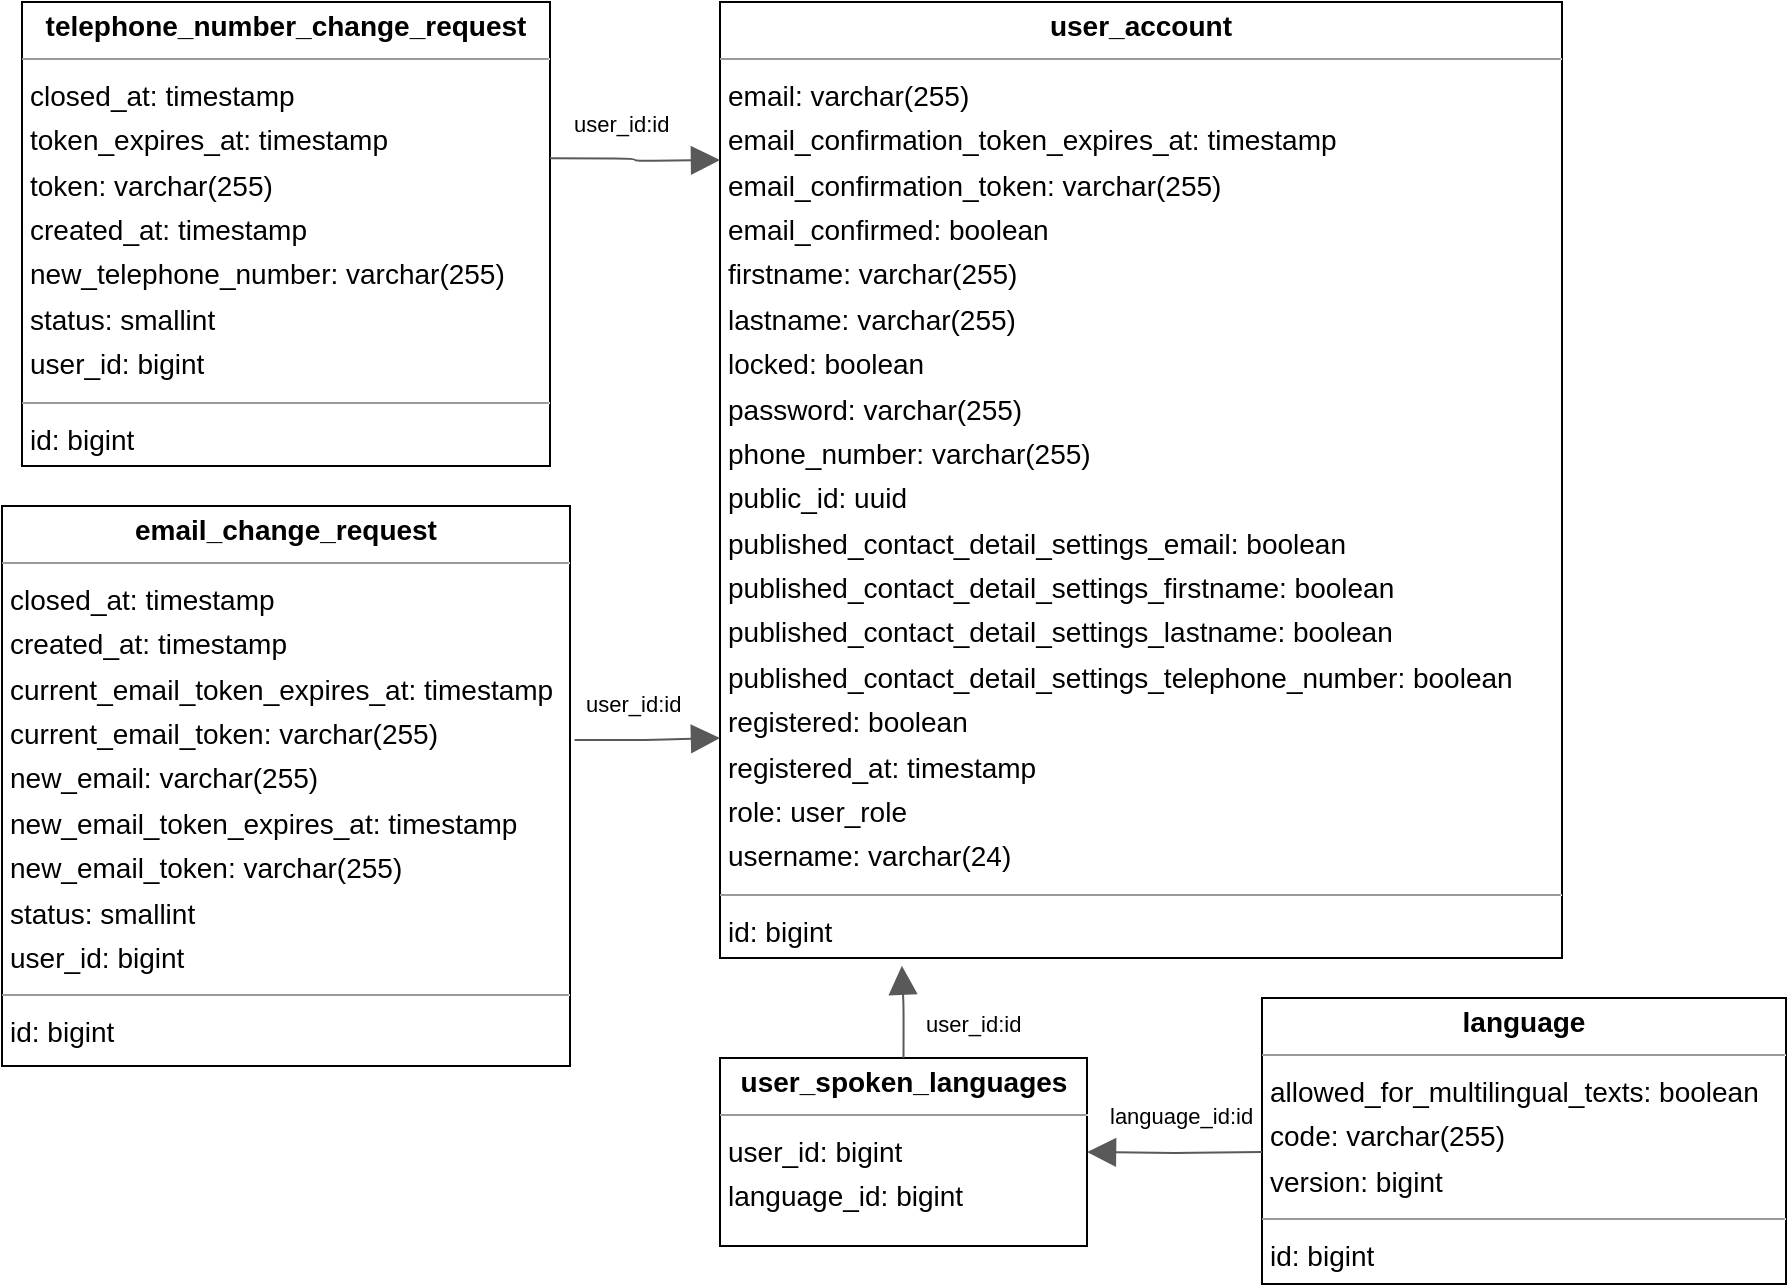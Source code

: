 <mxfile version="20.7.4" type="device"><diagram id="5hz9Lxqludnz5UyM-IUB" name="Page-1"><mxGraphModel dx="2052" dy="1356" grid="1" gridSize="10" guides="1" tooltips="1" connect="1" arrows="1" fold="1" page="0" pageScale="1" pageWidth="1169" pageHeight="827" background="none" math="0" shadow="0"><root><mxCell id="0"/><mxCell id="1" parent="0"/><mxCell id="node3" value="&lt;p style=&quot;margin:0px;margin-top:4px;text-align:center;&quot;&gt;&lt;b&gt;email_change_request&lt;/b&gt;&lt;/p&gt;&lt;hr size=&quot;1&quot;/&gt;&lt;p style=&quot;margin:0 0 0 4px;line-height:1.6;&quot;&gt; closed_at: timestamp&lt;br/&gt; created_at: timestamp&lt;br/&gt; current_email_token_expires_at: timestamp&lt;br/&gt; current_email_token: varchar(255)&lt;br/&gt; new_email: varchar(255)&lt;br/&gt; new_email_token_expires_at: timestamp&lt;br/&gt; new_email_token: varchar(255)&lt;br/&gt; status: smallint&lt;br/&gt; user_id: bigint&lt;/p&gt;&lt;hr size=&quot;1&quot;/&gt;&lt;p style=&quot;margin:0 0 0 4px;line-height:1.6;&quot;&gt; id: bigint&lt;/p&gt;" style="verticalAlign=top;align=left;overflow=fill;fontSize=14;fontFamily=Helvetica;html=1;rounded=0;shadow=0;comic=0;labelBackgroundColor=none;strokeWidth=1;" parent="1" vertex="1"><mxGeometry x="-250" y="4" width="284" height="280" as="geometry"/></mxCell><mxCell id="node1" value="&lt;p style=&quot;margin:0px;margin-top:4px;text-align:center;&quot;&gt;&lt;b&gt;language&lt;/b&gt;&lt;/p&gt;&lt;hr size=&quot;1&quot;/&gt;&lt;p style=&quot;margin:0 0 0 4px;line-height:1.6;&quot;&gt; allowed_for_multilingual_texts: boolean&lt;br/&gt; code: varchar(255)&lt;br/&gt; version: bigint&lt;/p&gt;&lt;hr size=&quot;1&quot;/&gt;&lt;p style=&quot;margin:0 0 0 4px;line-height:1.6;&quot;&gt; id: bigint&lt;/p&gt;" style="verticalAlign=top;align=left;overflow=fill;fontSize=14;fontFamily=Helvetica;html=1;rounded=0;shadow=0;comic=0;labelBackgroundColor=none;strokeWidth=1;" parent="1" vertex="1"><mxGeometry x="380" y="250" width="262" height="143" as="geometry"/></mxCell><mxCell id="node4" value="&lt;p style=&quot;margin:0px;margin-top:4px;text-align:center;&quot;&gt;&lt;b&gt;telephone_number_change_request&lt;/b&gt;&lt;/p&gt;&lt;hr size=&quot;1&quot;/&gt;&lt;p style=&quot;margin:0 0 0 4px;line-height:1.6;&quot;&gt; closed_at: timestamp&lt;br/&gt; token_expires_at: timestamp&lt;br/&gt; token: varchar(255)&lt;br/&gt; created_at: timestamp&lt;br/&gt; new_telephone_number: varchar(255)&lt;br/&gt; status: smallint&lt;br/&gt; user_id: bigint&lt;/p&gt;&lt;hr size=&quot;1&quot;/&gt;&lt;p style=&quot;margin:0 0 0 4px;line-height:1.6;&quot;&gt; id: bigint&lt;/p&gt;" style="verticalAlign=top;align=left;overflow=fill;fontSize=14;fontFamily=Helvetica;html=1;rounded=0;shadow=0;comic=0;labelBackgroundColor=none;strokeWidth=1;" parent="1" vertex="1"><mxGeometry x="-240" y="-248" width="264" height="232" as="geometry"/></mxCell><mxCell id="node0" value="&lt;p style=&quot;margin:0px;margin-top:4px;text-align:center;&quot;&gt;&lt;b&gt;user_account&lt;/b&gt;&lt;/p&gt;&lt;hr size=&quot;1&quot;/&gt;&lt;p style=&quot;margin:0 0 0 4px;line-height:1.6;&quot;&gt; email: varchar(255)&lt;br/&gt; email_confirmation_token_expires_at: timestamp&lt;br/&gt; email_confirmation_token: varchar(255)&lt;br/&gt; email_confirmed: boolean&lt;br/&gt; firstname: varchar(255)&lt;br/&gt; lastname: varchar(255)&lt;br/&gt; locked: boolean&lt;br/&gt; password: varchar(255)&lt;br/&gt; phone_number: varchar(255)&lt;br/&gt; public_id: uuid&lt;br/&gt; published_contact_detail_settings_email: boolean&lt;br/&gt; published_contact_detail_settings_firstname: boolean&lt;br/&gt; published_contact_detail_settings_lastname: boolean&lt;br/&gt; published_contact_detail_settings_telephone_number: boolean&lt;br/&gt; registered: boolean&lt;br/&gt; registered_at: timestamp&lt;br/&gt; role: user_role&lt;br/&gt; username: varchar(24)&lt;/p&gt;&lt;hr size=&quot;1&quot;/&gt;&lt;p style=&quot;margin:0 0 0 4px;line-height:1.6;&quot;&gt; id: bigint&lt;/p&gt;" style="verticalAlign=top;align=left;overflow=fill;fontSize=14;fontFamily=Helvetica;html=1;rounded=0;shadow=0;comic=0;labelBackgroundColor=none;strokeWidth=1;" parent="1" vertex="1"><mxGeometry x="109" y="-248" width="421" height="478" as="geometry"/></mxCell><mxCell id="node2" value="&lt;p style=&quot;margin:0px;margin-top:4px;text-align:center;&quot;&gt;&lt;b&gt;user_spoken_languages&lt;/b&gt;&lt;/p&gt;&lt;hr size=&quot;1&quot;/&gt;&lt;p style=&quot;margin:0 0 0 4px;line-height:1.6;&quot;&gt; user_id: bigint&lt;br/&gt; language_id: bigint&lt;/p&gt;" style="verticalAlign=top;align=left;overflow=fill;fontSize=14;fontFamily=Helvetica;html=1;rounded=0;shadow=0;comic=0;labelBackgroundColor=none;strokeWidth=1;" parent="1" vertex="1"><mxGeometry x="109" y="280" width="183.5" height="94" as="geometry"/></mxCell><mxCell id="edge2" value="" style="html=1;rounded=1;edgeStyle=orthogonalEdgeStyle;dashed=0;startArrow=none;endArrow=block;endSize=12;strokeColor=#595959;entryX=0;entryY=0.77;entryDx=0;entryDy=0;exitX=1.008;exitY=0.418;exitDx=0;exitDy=0;exitPerimeter=0;entryPerimeter=0;" parent="1" source="node3" target="node0" edge="1"><mxGeometry width="50" height="50" relative="1" as="geometry"><Array as="points"/><mxPoint x="-80" y="130" as="sourcePoint"/></mxGeometry></mxCell><mxCell id="label14" value="user_id:id" style="edgeLabel;resizable=0;html=1;align=left;verticalAlign=top;strokeColor=default;" parent="edge2" vertex="1" connectable="0"><mxGeometry x="40" y="90" as="geometry"/></mxCell><mxCell id="edge3" value="" style="html=1;rounded=1;edgeStyle=orthogonalEdgeStyle;dashed=0;startArrow=none;endArrow=block;endSize=12;strokeColor=#595959;exitX=1.000;exitY=0.337;exitDx=0;exitDy=0;entryX=0.000;entryY=0.168;entryDx=0;entryDy=0;" parent="1" source="node4" edge="1"><mxGeometry width="50" height="50" relative="1" as="geometry"><Array as="points"/><mxPoint x="109" y="-169.016" as="targetPoint"/></mxGeometry></mxCell><mxCell id="label20" value="user_id:id" style="edgeLabel;resizable=0;html=1;align=left;verticalAlign=top;strokeColor=default;" parent="edge3" vertex="1" connectable="0"><mxGeometry x="34" y="-200" as="geometry"/></mxCell><mxCell id="edge0" value="" style="html=1;rounded=1;edgeStyle=orthogonalEdgeStyle;dashed=0;startArrow=none;endArrow=block;endSize=12;strokeColor=#595959;entryX=1;entryY=0.5;entryDx=0;entryDy=0;" parent="1" target="node2" edge="1"><mxGeometry width="50" height="50" relative="1" as="geometry"><Array as="points"/><mxPoint x="380" y="327" as="sourcePoint"/><mxPoint x="738" y="130" as="targetPoint"/></mxGeometry></mxCell><mxCell id="label2" value="language_id:id" style="edgeLabel;resizable=0;html=1;align=left;verticalAlign=top;strokeColor=default;" parent="edge0" vertex="1" connectable="0"><mxGeometry x="302" y="296" as="geometry"/></mxCell><mxCell id="edge1" value="" style="html=1;rounded=1;edgeStyle=orthogonalEdgeStyle;dashed=0;startArrow=none;endArrow=block;endSize=12;strokeColor=#595959;exitX=0.5;exitY=0;exitDx=0;exitDy=0;entryX=0.216;entryY=1.008;entryDx=0;entryDy=0;entryPerimeter=0;" parent="1" source="node2" target="node0" edge="1"><mxGeometry width="50" height="50" relative="1" as="geometry"><Array as="points"/><mxPoint x="580" y="140" as="sourcePoint"/><mxPoint x="240" y="260" as="targetPoint"/></mxGeometry></mxCell><mxCell id="label8" value="user_id:id" style="edgeLabel;resizable=0;html=1;align=left;verticalAlign=top;strokeColor=default;" parent="edge1" vertex="1" connectable="0"><mxGeometry x="210" y="250" as="geometry"/></mxCell></root></mxGraphModel></diagram></mxfile>